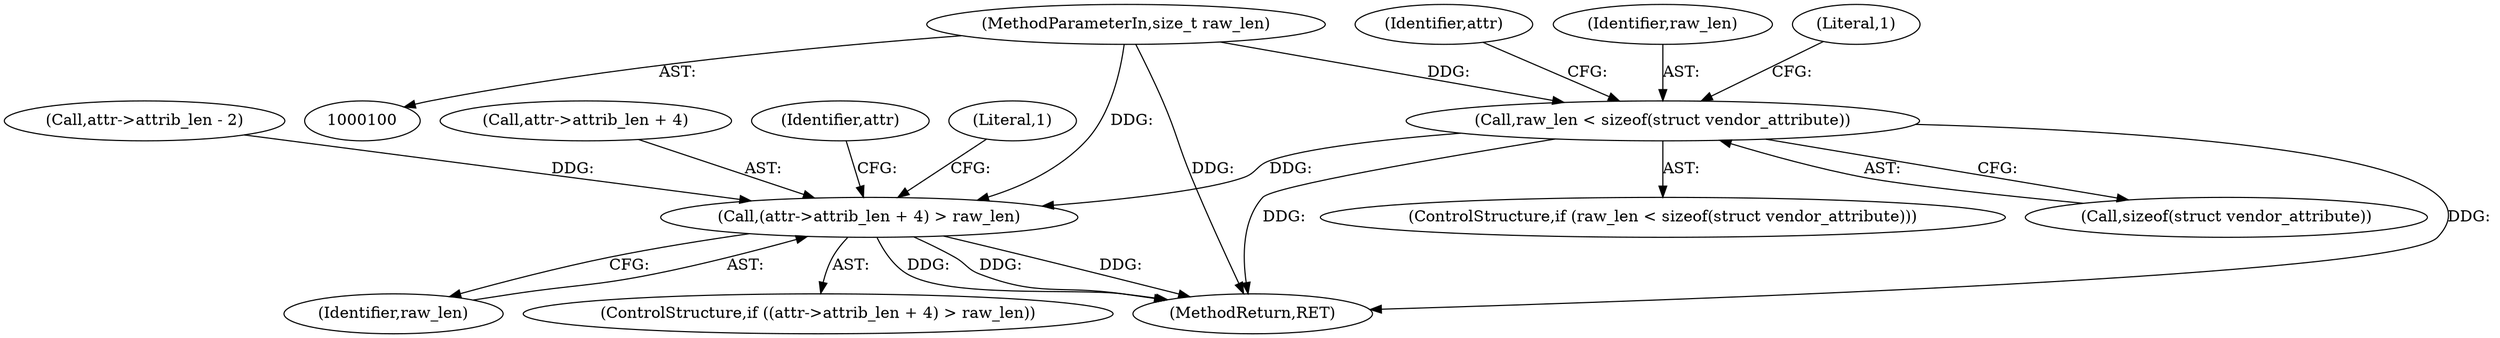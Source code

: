 digraph "0_php-radius_13c149b051f82b709e8d7cc32111e84b49d57234_0@API" {
"1000110" [label="(Call,raw_len < sizeof(struct vendor_attribute))"];
"1000106" [label="(MethodParameterIn,size_t raw_len)"];
"1000151" [label="(Call,(attr->attrib_len + 4) > raw_len)"];
"1000166" [label="(MethodReturn,RET)"];
"1000119" [label="(Identifier,attr)"];
"1000151" [label="(Call,(attr->attrib_len + 4) > raw_len)"];
"1000157" [label="(Identifier,raw_len)"];
"1000145" [label="(Call,attr->attrib_len - 2)"];
"1000150" [label="(ControlStructure,if ((attr->attrib_len + 4) > raw_len))"];
"1000152" [label="(Call,attr->attrib_len + 4)"];
"1000109" [label="(ControlStructure,if (raw_len < sizeof(struct vendor_attribute)))"];
"1000110" [label="(Call,raw_len < sizeof(struct vendor_attribute))"];
"1000164" [label="(Identifier,attr)"];
"1000111" [label="(Identifier,raw_len)"];
"1000106" [label="(MethodParameterIn,size_t raw_len)"];
"1000161" [label="(Literal,1)"];
"1000112" [label="(Call,sizeof(struct vendor_attribute))"];
"1000117" [label="(Literal,1)"];
"1000110" -> "1000109"  [label="AST: "];
"1000110" -> "1000112"  [label="CFG: "];
"1000111" -> "1000110"  [label="AST: "];
"1000112" -> "1000110"  [label="AST: "];
"1000117" -> "1000110"  [label="CFG: "];
"1000119" -> "1000110"  [label="CFG: "];
"1000110" -> "1000166"  [label="DDG: "];
"1000110" -> "1000166"  [label="DDG: "];
"1000106" -> "1000110"  [label="DDG: "];
"1000110" -> "1000151"  [label="DDG: "];
"1000106" -> "1000100"  [label="AST: "];
"1000106" -> "1000166"  [label="DDG: "];
"1000106" -> "1000151"  [label="DDG: "];
"1000151" -> "1000150"  [label="AST: "];
"1000151" -> "1000157"  [label="CFG: "];
"1000152" -> "1000151"  [label="AST: "];
"1000157" -> "1000151"  [label="AST: "];
"1000161" -> "1000151"  [label="CFG: "];
"1000164" -> "1000151"  [label="CFG: "];
"1000151" -> "1000166"  [label="DDG: "];
"1000151" -> "1000166"  [label="DDG: "];
"1000151" -> "1000166"  [label="DDG: "];
"1000145" -> "1000151"  [label="DDG: "];
}
